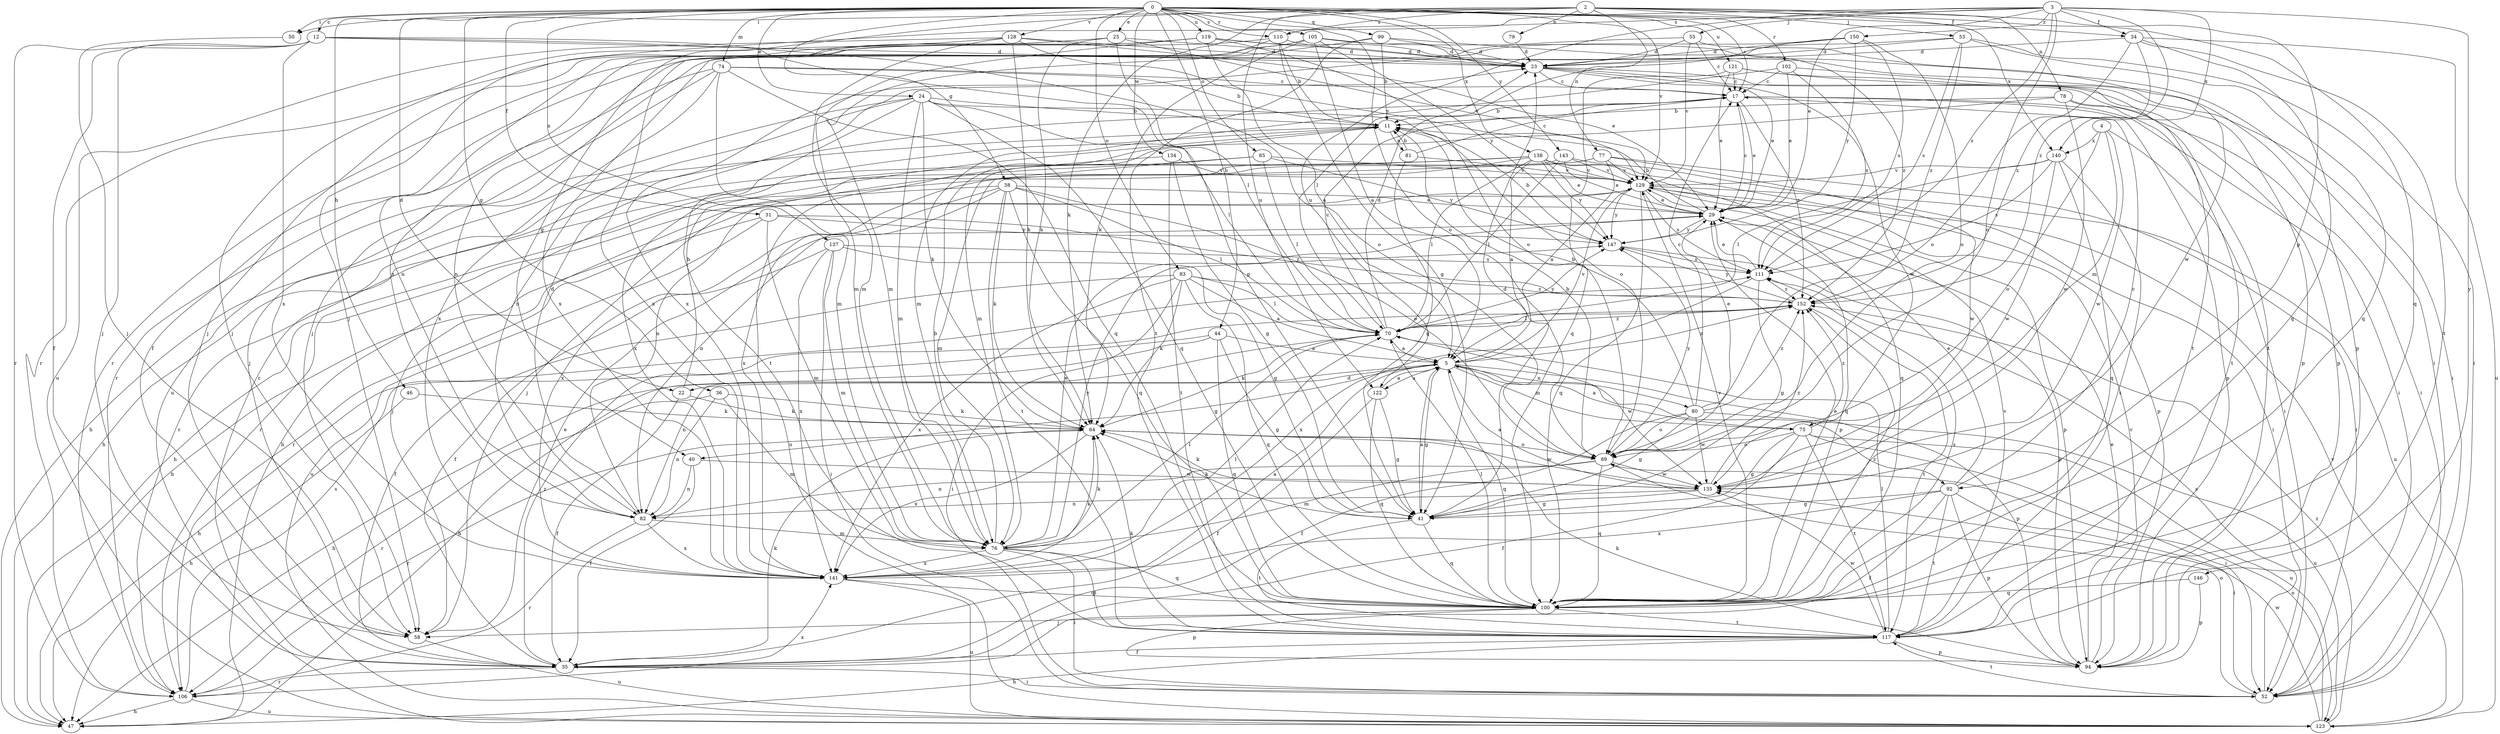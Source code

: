 strict digraph  {
0;
2;
3;
4;
5;
11;
12;
17;
22;
23;
24;
25;
29;
31;
34;
35;
36;
38;
40;
41;
44;
46;
47;
50;
52;
53;
55;
58;
64;
70;
74;
75;
76;
77;
78;
79;
80;
81;
82;
83;
85;
89;
92;
94;
99;
100;
102;
105;
106;
110;
111;
117;
119;
121;
122;
123;
128;
129;
134;
135;
137;
138;
140;
141;
143;
146;
147;
150;
152;
0 -> 12  [label=c];
0 -> 17  [label=c];
0 -> 22  [label=d];
0 -> 24  [label=e];
0 -> 25  [label=e];
0 -> 31  [label=f];
0 -> 34  [label=f];
0 -> 36  [label=g];
0 -> 38  [label=g];
0 -> 44  [label=h];
0 -> 46  [label=h];
0 -> 50  [label=i];
0 -> 74  [label=m];
0 -> 83  [label=o];
0 -> 85  [label=o];
0 -> 89  [label=o];
0 -> 99  [label=q];
0 -> 102  [label=r];
0 -> 105  [label=r];
0 -> 110  [label=s];
0 -> 119  [label=u];
0 -> 121  [label=u];
0 -> 128  [label=v];
0 -> 129  [label=v];
0 -> 134  [label=w];
0 -> 137  [label=x];
0 -> 138  [label=x];
0 -> 143  [label=y];
2 -> 40  [label=g];
2 -> 50  [label=i];
2 -> 53  [label=j];
2 -> 64  [label=k];
2 -> 77  [label=n];
2 -> 78  [label=n];
2 -> 79  [label=n];
2 -> 92  [label=p];
2 -> 100  [label=q];
2 -> 110  [label=s];
2 -> 122  [label=u];
2 -> 140  [label=x];
3 -> 29  [label=e];
3 -> 34  [label=f];
3 -> 55  [label=j];
3 -> 58  [label=j];
3 -> 89  [label=o];
3 -> 110  [label=s];
3 -> 111  [label=s];
3 -> 122  [label=u];
3 -> 140  [label=x];
3 -> 146  [label=y];
3 -> 150  [label=z];
3 -> 152  [label=z];
4 -> 52  [label=i];
4 -> 75  [label=m];
4 -> 89  [label=o];
4 -> 135  [label=w];
4 -> 140  [label=x];
5 -> 22  [label=d];
5 -> 40  [label=g];
5 -> 41  [label=g];
5 -> 47  [label=h];
5 -> 75  [label=m];
5 -> 80  [label=n];
5 -> 92  [label=p];
5 -> 94  [label=p];
5 -> 100  [label=q];
5 -> 122  [label=u];
5 -> 129  [label=v];
5 -> 152  [label=z];
11 -> 47  [label=h];
11 -> 81  [label=n];
11 -> 141  [label=x];
12 -> 23  [label=d];
12 -> 35  [label=f];
12 -> 41  [label=g];
12 -> 58  [label=j];
12 -> 89  [label=o];
12 -> 106  [label=r];
12 -> 141  [label=x];
17 -> 11  [label=b];
17 -> 29  [label=e];
17 -> 52  [label=i];
17 -> 94  [label=p];
17 -> 152  [label=z];
22 -> 11  [label=b];
22 -> 35  [label=f];
22 -> 64  [label=k];
23 -> 17  [label=c];
23 -> 29  [label=e];
23 -> 94  [label=p];
23 -> 117  [label=t];
23 -> 135  [label=w];
24 -> 11  [label=b];
24 -> 58  [label=j];
24 -> 64  [label=k];
24 -> 70  [label=l];
24 -> 76  [label=m];
24 -> 82  [label=n];
24 -> 89  [label=o];
24 -> 100  [label=q];
24 -> 117  [label=t];
25 -> 23  [label=d];
25 -> 64  [label=k];
25 -> 70  [label=l];
25 -> 82  [label=n];
25 -> 106  [label=r];
25 -> 129  [label=v];
29 -> 11  [label=b];
29 -> 17  [label=c];
29 -> 100  [label=q];
29 -> 147  [label=y];
31 -> 47  [label=h];
31 -> 76  [label=m];
31 -> 123  [label=u];
31 -> 147  [label=y];
31 -> 152  [label=z];
34 -> 23  [label=d];
34 -> 89  [label=o];
34 -> 100  [label=q];
34 -> 117  [label=t];
34 -> 123  [label=u];
34 -> 152  [label=z];
35 -> 17  [label=c];
35 -> 52  [label=i];
35 -> 64  [label=k];
35 -> 106  [label=r];
35 -> 152  [label=z];
36 -> 64  [label=k];
36 -> 76  [label=m];
36 -> 82  [label=n];
36 -> 106  [label=r];
38 -> 29  [label=e];
38 -> 58  [label=j];
38 -> 64  [label=k];
38 -> 70  [label=l];
38 -> 82  [label=n];
38 -> 89  [label=o];
38 -> 100  [label=q];
38 -> 117  [label=t];
38 -> 141  [label=x];
40 -> 35  [label=f];
40 -> 82  [label=n];
40 -> 135  [label=w];
41 -> 5  [label=a];
41 -> 23  [label=d];
41 -> 64  [label=k];
41 -> 100  [label=q];
41 -> 117  [label=t];
44 -> 5  [label=a];
44 -> 41  [label=g];
44 -> 47  [label=h];
44 -> 82  [label=n];
44 -> 100  [label=q];
46 -> 47  [label=h];
46 -> 64  [label=k];
50 -> 58  [label=j];
52 -> 89  [label=o];
52 -> 111  [label=s];
52 -> 117  [label=t];
53 -> 23  [label=d];
53 -> 52  [label=i];
53 -> 58  [label=j];
53 -> 100  [label=q];
53 -> 111  [label=s];
53 -> 152  [label=z];
55 -> 17  [label=c];
55 -> 23  [label=d];
55 -> 35  [label=f];
55 -> 129  [label=v];
55 -> 135  [label=w];
58 -> 29  [label=e];
58 -> 123  [label=u];
64 -> 89  [label=o];
64 -> 106  [label=r];
64 -> 135  [label=w];
64 -> 141  [label=x];
70 -> 5  [label=a];
70 -> 17  [label=c];
70 -> 23  [label=d];
70 -> 47  [label=h];
70 -> 64  [label=k];
70 -> 135  [label=w];
70 -> 147  [label=y];
70 -> 152  [label=z];
74 -> 11  [label=b];
74 -> 17  [label=c];
74 -> 76  [label=m];
74 -> 100  [label=q];
74 -> 106  [label=r];
74 -> 123  [label=u];
74 -> 141  [label=x];
75 -> 5  [label=a];
75 -> 35  [label=f];
75 -> 41  [label=g];
75 -> 52  [label=i];
75 -> 89  [label=o];
75 -> 117  [label=t];
75 -> 123  [label=u];
75 -> 152  [label=z];
76 -> 11  [label=b];
76 -> 29  [label=e];
76 -> 52  [label=i];
76 -> 64  [label=k];
76 -> 70  [label=l];
76 -> 100  [label=q];
76 -> 117  [label=t];
76 -> 141  [label=x];
76 -> 147  [label=y];
77 -> 5  [label=a];
77 -> 52  [label=i];
77 -> 58  [label=j];
77 -> 106  [label=r];
77 -> 129  [label=v];
77 -> 135  [label=w];
78 -> 11  [label=b];
78 -> 52  [label=i];
78 -> 76  [label=m];
78 -> 117  [label=t];
78 -> 135  [label=w];
79 -> 23  [label=d];
80 -> 11  [label=b];
80 -> 17  [label=c];
80 -> 29  [label=e];
80 -> 35  [label=f];
80 -> 41  [label=g];
80 -> 89  [label=o];
80 -> 123  [label=u];
80 -> 135  [label=w];
80 -> 152  [label=z];
81 -> 11  [label=b];
81 -> 17  [label=c];
81 -> 41  [label=g];
81 -> 129  [label=v];
82 -> 23  [label=d];
82 -> 76  [label=m];
82 -> 106  [label=r];
82 -> 141  [label=x];
83 -> 5  [label=a];
83 -> 35  [label=f];
83 -> 52  [label=i];
83 -> 64  [label=k];
83 -> 70  [label=l];
83 -> 100  [label=q];
83 -> 141  [label=x];
83 -> 152  [label=z];
85 -> 70  [label=l];
85 -> 76  [label=m];
85 -> 82  [label=n];
85 -> 129  [label=v];
85 -> 147  [label=y];
89 -> 11  [label=b];
89 -> 76  [label=m];
89 -> 82  [label=n];
89 -> 100  [label=q];
89 -> 135  [label=w];
89 -> 147  [label=y];
92 -> 17  [label=c];
92 -> 29  [label=e];
92 -> 35  [label=f];
92 -> 41  [label=g];
92 -> 52  [label=i];
92 -> 94  [label=p];
92 -> 117  [label=t];
92 -> 141  [label=x];
94 -> 29  [label=e];
94 -> 64  [label=k];
94 -> 129  [label=v];
99 -> 11  [label=b];
99 -> 23  [label=d];
99 -> 76  [label=m];
99 -> 117  [label=t];
99 -> 152  [label=z];
100 -> 29  [label=e];
100 -> 58  [label=j];
100 -> 70  [label=l];
100 -> 94  [label=p];
100 -> 111  [label=s];
100 -> 117  [label=t];
100 -> 129  [label=v];
100 -> 152  [label=z];
102 -> 17  [label=c];
102 -> 29  [label=e];
102 -> 52  [label=i];
102 -> 76  [label=m];
102 -> 111  [label=s];
105 -> 5  [label=a];
105 -> 23  [label=d];
105 -> 52  [label=i];
105 -> 64  [label=k];
105 -> 82  [label=n];
105 -> 141  [label=x];
105 -> 147  [label=y];
106 -> 47  [label=h];
106 -> 111  [label=s];
106 -> 123  [label=u];
106 -> 141  [label=x];
110 -> 11  [label=b];
110 -> 23  [label=d];
110 -> 41  [label=g];
110 -> 106  [label=r];
110 -> 141  [label=x];
111 -> 29  [label=e];
111 -> 41  [label=g];
111 -> 141  [label=x];
111 -> 152  [label=z];
117 -> 35  [label=f];
117 -> 47  [label=h];
117 -> 64  [label=k];
117 -> 70  [label=l];
117 -> 94  [label=p];
117 -> 129  [label=v];
117 -> 135  [label=w];
119 -> 5  [label=a];
119 -> 23  [label=d];
119 -> 58  [label=j];
119 -> 76  [label=m];
119 -> 82  [label=n];
119 -> 89  [label=o];
119 -> 94  [label=p];
121 -> 17  [label=c];
121 -> 29  [label=e];
121 -> 94  [label=p];
121 -> 100  [label=q];
121 -> 117  [label=t];
122 -> 5  [label=a];
122 -> 35  [label=f];
122 -> 41  [label=g];
122 -> 100  [label=q];
123 -> 89  [label=o];
123 -> 129  [label=v];
123 -> 135  [label=w];
123 -> 152  [label=z];
128 -> 23  [label=d];
128 -> 29  [label=e];
128 -> 58  [label=j];
128 -> 64  [label=k];
128 -> 76  [label=m];
128 -> 123  [label=u];
128 -> 129  [label=v];
129 -> 29  [label=e];
129 -> 47  [label=h];
129 -> 94  [label=p];
129 -> 100  [label=q];
129 -> 106  [label=r];
129 -> 111  [label=s];
129 -> 123  [label=u];
129 -> 147  [label=y];
134 -> 41  [label=g];
134 -> 117  [label=t];
134 -> 123  [label=u];
134 -> 129  [label=v];
135 -> 5  [label=a];
135 -> 41  [label=g];
135 -> 64  [label=k];
135 -> 82  [label=n];
135 -> 152  [label=z];
137 -> 35  [label=f];
137 -> 41  [label=g];
137 -> 52  [label=i];
137 -> 76  [label=m];
137 -> 111  [label=s];
137 -> 141  [label=x];
138 -> 5  [label=a];
138 -> 29  [label=e];
138 -> 47  [label=h];
138 -> 70  [label=l];
138 -> 94  [label=p];
138 -> 100  [label=q];
138 -> 106  [label=r];
138 -> 129  [label=v];
138 -> 141  [label=x];
138 -> 147  [label=y];
140 -> 70  [label=l];
140 -> 100  [label=q];
140 -> 111  [label=s];
140 -> 117  [label=t];
140 -> 129  [label=v];
140 -> 135  [label=w];
141 -> 5  [label=a];
141 -> 64  [label=k];
141 -> 70  [label=l];
141 -> 100  [label=q];
141 -> 123  [label=u];
143 -> 29  [label=e];
143 -> 47  [label=h];
143 -> 52  [label=i];
143 -> 70  [label=l];
143 -> 129  [label=v];
146 -> 94  [label=p];
146 -> 100  [label=q];
147 -> 11  [label=b];
147 -> 94  [label=p];
147 -> 111  [label=s];
150 -> 23  [label=d];
150 -> 70  [label=l];
150 -> 89  [label=o];
150 -> 111  [label=s];
150 -> 141  [label=x];
150 -> 147  [label=y];
152 -> 70  [label=l];
152 -> 117  [label=t];
152 -> 147  [label=y];
}
